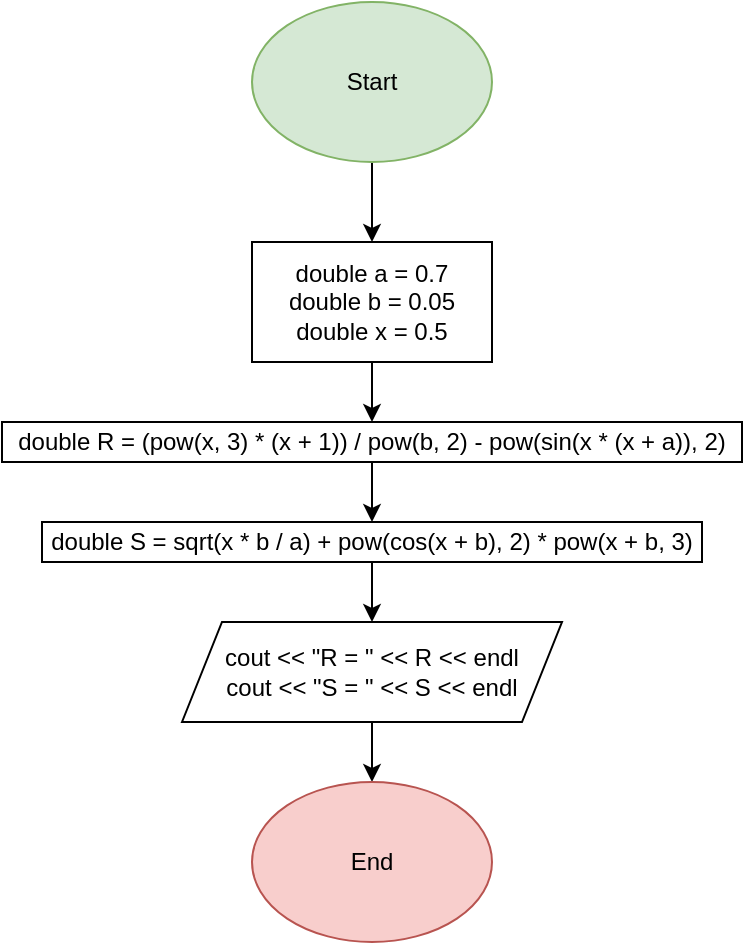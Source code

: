 <mxfile version="24.8.8">
  <diagram name="Страница — 1" id="SIF3pLwxvh3FoLFNzqEi">
    <mxGraphModel dx="593" dy="643" grid="1" gridSize="10" guides="1" tooltips="1" connect="1" arrows="1" fold="1" page="1" pageScale="1" pageWidth="827" pageHeight="1169" math="0" shadow="0">
      <root>
        <mxCell id="0" />
        <mxCell id="1" parent="0" />
        <mxCell id="bFTzVbvXgE3mp43hQNle-3" value="" style="edgeStyle=orthogonalEdgeStyle;rounded=0;orthogonalLoop=1;jettySize=auto;html=1;" edge="1" parent="1" source="bFTzVbvXgE3mp43hQNle-1" target="bFTzVbvXgE3mp43hQNle-2">
          <mxGeometry relative="1" as="geometry" />
        </mxCell>
        <mxCell id="bFTzVbvXgE3mp43hQNle-1" value="Start" style="ellipse;whiteSpace=wrap;html=1;fillColor=#d5e8d4;strokeColor=#82b366;" vertex="1" parent="1">
          <mxGeometry x="125" width="120" height="80" as="geometry" />
        </mxCell>
        <mxCell id="bFTzVbvXgE3mp43hQNle-5" value="" style="edgeStyle=orthogonalEdgeStyle;rounded=0;orthogonalLoop=1;jettySize=auto;html=1;" edge="1" parent="1" source="bFTzVbvXgE3mp43hQNle-2" target="bFTzVbvXgE3mp43hQNle-4">
          <mxGeometry relative="1" as="geometry" />
        </mxCell>
        <mxCell id="bFTzVbvXgE3mp43hQNle-2" value="double a = 0.7&lt;br&gt;double b = 0.05&lt;br&gt;double x = 0.5" style="rounded=0;whiteSpace=wrap;html=1;" vertex="1" parent="1">
          <mxGeometry x="125" y="120" width="120" height="60" as="geometry" />
        </mxCell>
        <mxCell id="bFTzVbvXgE3mp43hQNle-7" value="" style="edgeStyle=orthogonalEdgeStyle;rounded=0;orthogonalLoop=1;jettySize=auto;html=1;" edge="1" parent="1" source="bFTzVbvXgE3mp43hQNle-4" target="bFTzVbvXgE3mp43hQNle-6">
          <mxGeometry relative="1" as="geometry" />
        </mxCell>
        <mxCell id="bFTzVbvXgE3mp43hQNle-4" value="double R = (pow(x, 3) * (x + 1)) / pow(b, 2) - pow(sin(x * (x + a)), 2)" style="rounded=0;whiteSpace=wrap;html=1;" vertex="1" parent="1">
          <mxGeometry y="210" width="370" height="20" as="geometry" />
        </mxCell>
        <mxCell id="bFTzVbvXgE3mp43hQNle-9" value="" style="edgeStyle=orthogonalEdgeStyle;rounded=0;orthogonalLoop=1;jettySize=auto;html=1;" edge="1" parent="1" source="bFTzVbvXgE3mp43hQNle-6" target="bFTzVbvXgE3mp43hQNle-8">
          <mxGeometry relative="1" as="geometry" />
        </mxCell>
        <mxCell id="bFTzVbvXgE3mp43hQNle-6" value="double S = sqrt(x * b / a) + pow(cos(x + b), 2) * pow(x + b, 3)" style="rounded=0;whiteSpace=wrap;html=1;" vertex="1" parent="1">
          <mxGeometry x="20" y="260" width="330" height="20" as="geometry" />
        </mxCell>
        <mxCell id="bFTzVbvXgE3mp43hQNle-11" value="" style="edgeStyle=orthogonalEdgeStyle;rounded=0;orthogonalLoop=1;jettySize=auto;html=1;" edge="1" parent="1" source="bFTzVbvXgE3mp43hQNle-8" target="bFTzVbvXgE3mp43hQNle-10">
          <mxGeometry relative="1" as="geometry" />
        </mxCell>
        <mxCell id="bFTzVbvXgE3mp43hQNle-8" value="&lt;div&gt;cout &amp;lt;&amp;lt; &quot;R = &quot; &amp;lt;&amp;lt; R &amp;lt;&amp;lt; endl&lt;/div&gt;&lt;div&gt;cout &amp;lt;&amp;lt; &quot;S = &quot; &amp;lt;&amp;lt; S &amp;lt;&amp;lt; endl&lt;/div&gt;" style="shape=parallelogram;perimeter=parallelogramPerimeter;whiteSpace=wrap;html=1;fixedSize=1;" vertex="1" parent="1">
          <mxGeometry x="90" y="310" width="190" height="50" as="geometry" />
        </mxCell>
        <mxCell id="bFTzVbvXgE3mp43hQNle-10" value="End" style="ellipse;whiteSpace=wrap;html=1;fillColor=#f8cecc;strokeColor=#b85450;" vertex="1" parent="1">
          <mxGeometry x="125" y="390" width="120" height="80" as="geometry" />
        </mxCell>
      </root>
    </mxGraphModel>
  </diagram>
</mxfile>
